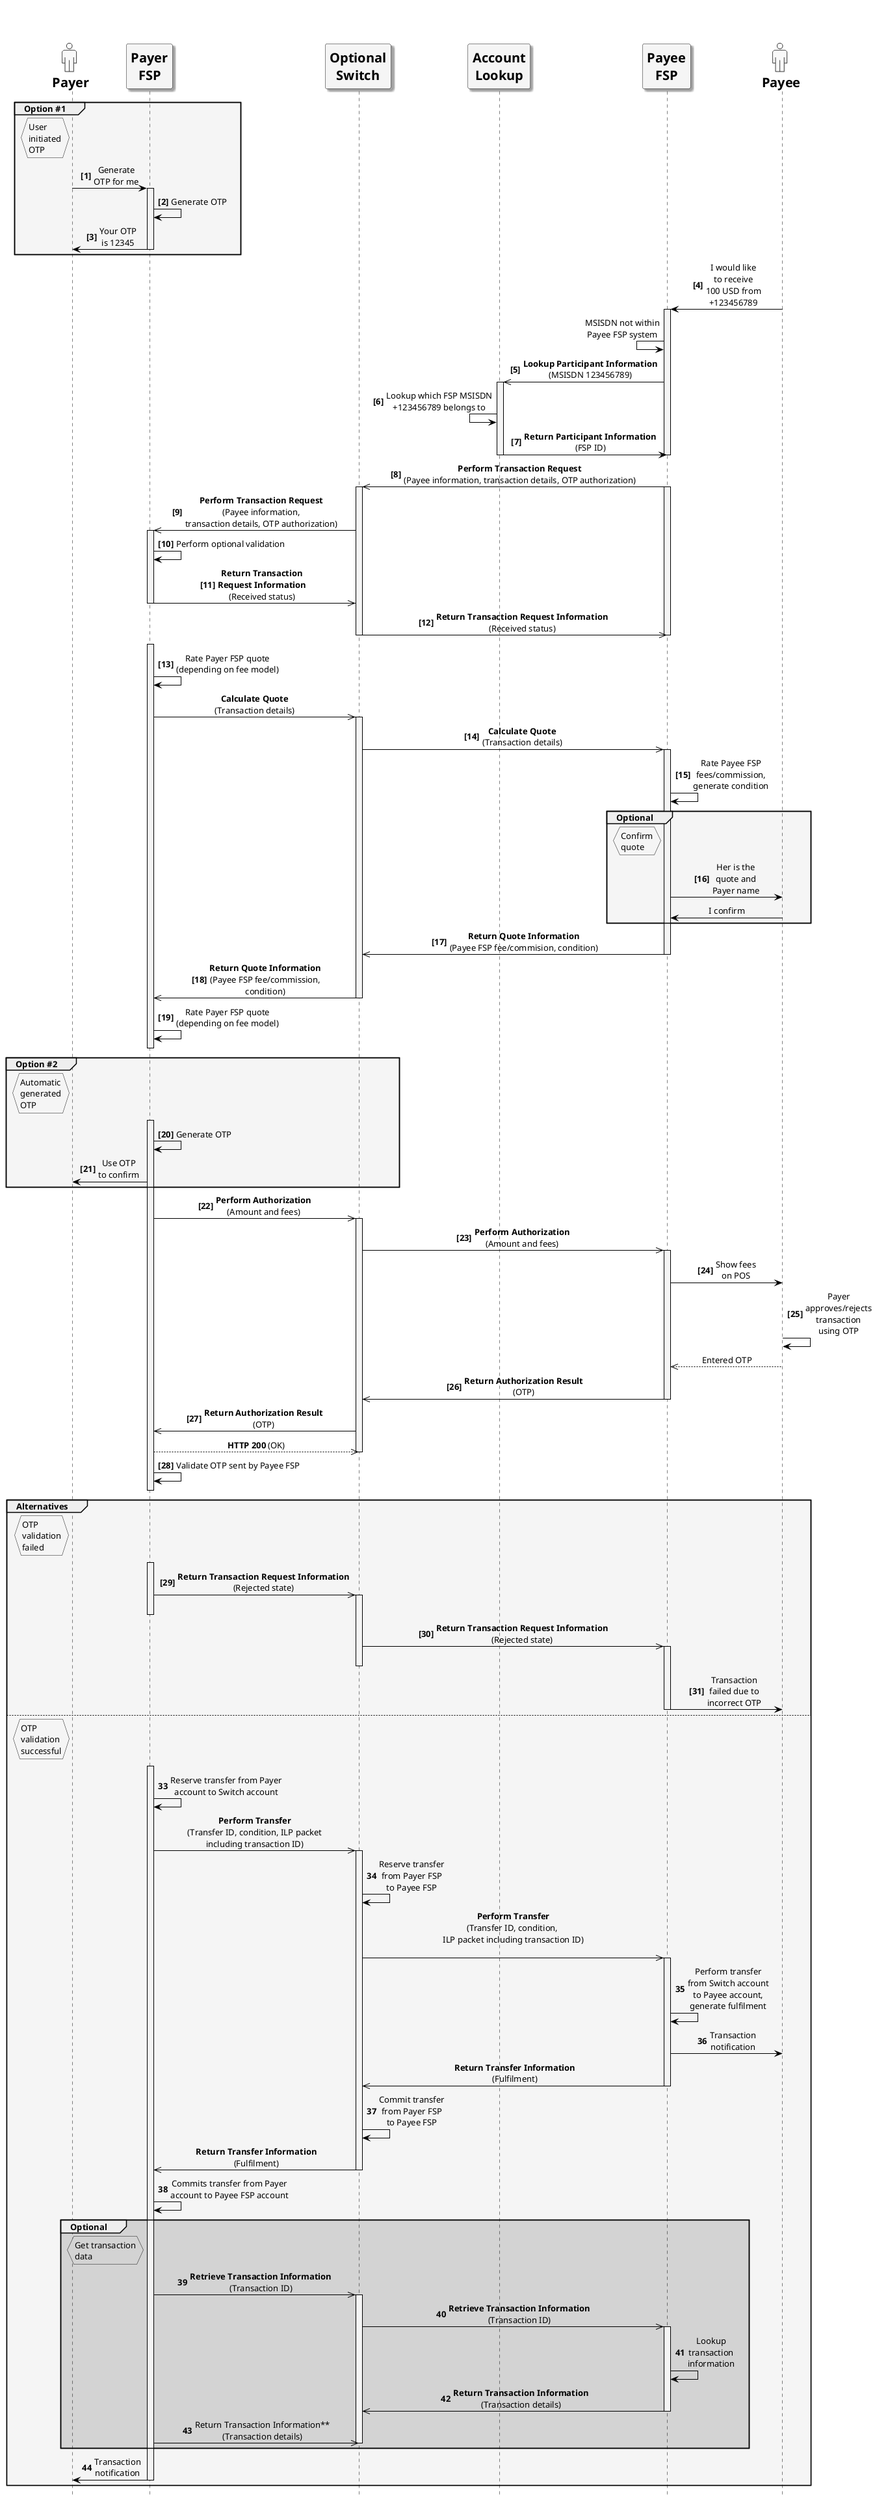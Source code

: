 /'*****
License
--------------
Copyright © 2017 Bill & Melinda Gates Foundation
The Mojaloop files are made available by the Bill & Melinda Gates Foundation under the Apache License, Version 2.0 (the "License") and you may not use these files except in compliance with the License. You may obtain a copy of the License at
http://www.apache.org/licenses/LICENSE-2.0
Unless required by applicable law or agreed to in writing, the Mojaloop files are distributed on an "AS IS" BASIS, WITHOUT WARRANTIES OR CONDITIONS OF ANY KIND, either express or implied. See the License for the specific language governing permissions and limitations under the License.
Contributors
--------------
This is the official list of the Mojaloop project contributors for this file.
Names of the original copyright holders (individuals or organizations)
should be listed with a '*' in the first column. People who have
contributed from an organization can be listed under the organization
that actually holds the copyright for their contributions (see the
Gates Foundation organization for an example). Those individuals should have
their names indented and be marked with a '-'. Email address can be added
optionally within square brackets <email>.
* Gates Foundation

- Name Surname <name.surname@gatesfoundation.com>
--------------
******'/

@startuml

' define actor image
sprite $actor [25x48/16] {
  0000000000010000000000000
  0000000006CAC910000000000
  0000000095101292000000000
  0000000651000119000000000
  0000000B10000018400000000
  0000001A10000016600000000
  0000000B10000017510000000
  000000083100001A210000000
  0000000191000176110000000
  000000003A866A61100000000
  0000000000466211100000000
  0003333333334443333310000
  0088888888888888888892000
  0821111111111111111118200
  8311111111111111111111A00
  A111111111111111111111A20
  A111111111111111111111A20
  A111111111111111111111A20
  A111111111111111111111A20
  A111111111111111111111A20
  A111111111111111111111A20
  A111111111111111111111A20
  A111111111111111111111A20
  A111551111111111138111A20
  A111661111111111139111A20
  A211661111111111139111A20
  A211661111111111139111A20
  A211661111161111139111A20
  A2116611111A2111139111A20
  A2116611111A2111139111A20
  A2116611111A2111139111A20
  A7669611111A211113A666B20
  36669611111A211113A666610
  00016611111A2111139111110
  00006611111A2111139100000
  00006611111A2111139100000
  00006611111A2111139100000
  00006611111A2111139100000
  00006611111A2111139100000
  00006611111A2111139100000
  00006611111A2111139100000
  00006611111A2111139100000
  00006611111A2111139100000
  00006611111A2111139100000
  00006966666B7666679100000
  0000266666666666664100000
  0000000111111111111100000
  0000000000000000000000000
}

' declaring skinparam
skinparam sequenceMessageAlign center
skinparam shadowing false
skinparam defaultFontName Verdana
skinparam monochrome true
skinparam SequenceLifeLineBackgroundColor WhiteSmoke
skinparam SequenceLifeLineBorderColor Black
skinparam ActorFontStyle Bold
skinparam ActorFontSize 20
skinparam ParticipantFontStyle Bold
skinparam ParticipantFontSize 20
skinparam ParticipantBackgroundColor WhiteSmoke
skinparam ArrowColor Black

skinparam actor {
  Bordercolor none
  Backgroundcolor none
  shadowing false
}

skinparam participant {
  shadowing true
}

hide footbox

' declare title
' title Payee-Initiated Transaction using OTP

' Actor Keys:
' participant - FSP(Payer/Payee), Switch and Account Lookup
' actor - Payer/Payee(s)

' declare actors
actor "<$actor>\nPayer" as Payer
participant "Payer\nFSP" as PayerFSP
participant "Optional\nSwitch" as Switch
participant "Account\nLookup" as ALS
participant "Payee\nFSP" as PayeeFSP
actor "<$actor>\nPayee" as Payee

' start flow
autonumber 1 1 "<b>[0]"
Group #Oldlace Option #1
  hnote left of Payer #Oldlace
    User
    initiated
    OTP
  end hnote
  Payer -> PayerFSP: Generate\nOTP for me
  activate PayerFSP
  PayerFSP -> PayerFSP: Generate OTP
  Payer <- PayerFSP: Your OTP\nis 12345
  deactivate PayerFSP
end
PayeeFSP <- Payee: I would like\nto receive\n100 USD from\n+123456789
activate PayeeFSP
autonumber stop
PayeeFSP <- PayeeFSP: MSISDN not within\nPayee FSP system
autonumber resume
ALS <<- PayeeFSP: **Lookup Participant Information**\n(MSISDN 123456789)
activate ALS
ALS <- ALS: Lookup which FSP MSISDN\n+123456789 belongs to
ALS -> PayeeFSP: **Return Participant Information**\n(FSP ID)
deactivate ALS
deactivate PayeeFSP
Switch <<- PayeeFSP: **Perform Transaction Request**\n(Payee information, transaction details, OTP authorization)
activate PayeeFSP
activate Switch
PayerFSP <<- Switch: **Perform Transaction Request**\n(Payee information,\ntransaction details, OTP authorization)
activate PayerFSP
autonumber stop
autonumber resume
PayerFSP -> PayerFSP: Perform optional validation
PayerFSP ->> Switch: **Return Transaction**\n**Request Information**\n(Received status)
deactivate PayerFSP
autonumber resume
Switch ->> PayeeFSP: **Return Transaction Request Information**\n(Received status)
deactivate Switch
deactivate PayeeFSP
autonumber stop
PayerFSP -[hidden]> Switch
activate PayerFSP
autonumber resume
PayerFSP -> PayerFSP: Rate Payer FSP quote\n(depending on fee model)
autonumber stop
PayerFSP ->> Switch: **Calculate Quote**\n(Transaction details)
activate Switch
autonumber resume
Switch ->> PayeeFSP: **Calculate Quote**\n(Transaction details)
activate PayeeFSP
PayeeFSP -> PayeeFSP: Rate Payee FSP\nfees/commission,\ngenerate condition
Group #Oldlace Optional
  hnote left of PayeeFSP #Oldlace
    Confirm
    quote
  end hnote
  autonumber resume
  PayeeFSP -> Payee: Her is the\nquote and\nPayer name
  autonumber stop
  PayeeFSP <- Payee: I confirm
end
autonumber resume
Switch <<- PayeeFSP: **Return Quote Information**\n(Payee FSP fee/commision, condition)
deactivate PayeeFSP
PayerFSP <<- Switch: **Return Quote Information**\n(Payee FSP fee/commission,\ncondition)
deactivate Switch
PayerFSP -> PayerFSP: Rate Payer FSP quote\n(depending on fee model)
autonumber stop
PayerFSP -[hidden]> Switch
deactivate PayerFSP
Group #Oldlace Option #2
  hnote left of Payer #Oldlace
    Automatic
    generated
    OTP
  end hnote
  PayerFSP -[hidden]> Switch
  activate PayerFSP
  autonumber resume
  PayerFSP -> PayerFSP: Generate OTP
  Payer <- PayerFSP: Use OTP\nto confirm
end
PayerFSP ->> Switch: **Perform Authorization**\n(Amount and fees)
activate Switch
Switch ->> PayeeFSP: **Perform Authorization**\n(Amount and fees)
activate PayeeFSP
PayeeFSP -> Payee: Show fees\non POS
Payee -> Payee: Payer\napproves/rejects\ntransaction\nusing OTP
autonumber stop
PayeeFSP <<-- Payee: Entered OTP
autonumber resume
Switch <<- PayeeFSP: **Return Authorization Result**\n(OTP)
deactivate PayeeFSP
PayerFSP <<- Switch: **Return Authorization Result**\n(OTP)
autonumber stop
PayerFSP -->> Switch: **HTTP 200** (OK)
deactivate Switch
autonumber resume
PayerFSP -> PayerFSP: Validate OTP sent by Payee FSP
autonumber stop
PayerFSP -[hidden]> Switch
deactivate PayerFSP
Group #Oldlace Alternatives
  hnote left of Payer #Oldlace
    OTP
    validation
    failed
  end hnote
  PayerFSP -[hidden]> Switch
  activate PayerFSP
  autonumber resume
  PayerFSP ->> Switch: **Return Transaction Request Information**\n(Rejected state)
  activate Switch
  deactivate PayerFSP
  Switch ->> PayeeFSP: **Return Transaction Request Information**\n(Rejected state)
  activate PayeeFSP
  deactivate Switch
  PayeeFSP -> Payee: Transaction\nfailed due to\nincorrect OTP
  deactivate PayeeFSP
  autonumber stop
else
  hnote left of Payer #Oldlace
      OTP
      validation
      successful
  end hnote
  PayerFSP -[hidden]> Switch
  autonumber 33 1
  activate PayerFSP
  PayerFSP -> PayerFSP: Reserve transfer from Payer\naccount to Switch account
  autonumber stop
  PayerFSP ->> Switch: **Perform Transfer**\n(Transfer ID, condition, ILP packet\nincluding transaction ID)
  activate Switch
  autonumber resume
  Switch -> Switch: Reserve transfer\nfrom Payer FSP\nto Payee FSP
  autonumber stop
  Switch ->> PayeeFSP: **Perform Transfer**\n(Transfer ID, condition, \nILP packet including transaction ID)\n
  activate PayeeFSP
  autonumber resume
  PayeeFSP -> PayeeFSP: Perform transfer\nfrom Switch account\nto Payee account,\ngenerate fulfilment
  PayeeFSP -> Payee: Transaction\nnotification
  autonumber stop
  Switch <<- PayeeFSP: **Return Transfer Information**\n(Fulfilment)
  deactivate PayeeFSP
  autonumber resume
  Switch -> Switch: Commit transfer\nfrom Payer FSP\nto Payee FSP
  autonumber stop
  PayerFSP <<- Switch: **Return Transfer Information**\n(Fulfilment)
  deactivate Switch
  autonumber resume
  PayerFSP -> PayerFSP: Commits transfer from Payer\naccount to Payee FSP account
  Group #Lightgrey Optional
    hnote left of PayerFSP #Lightgrey
      Get transaction
      data
    end hnote
    PayerFSP ->> Switch: **Retrieve Transaction Information**\n(Transaction ID)
    activate Switch
    Switch ->> PayeeFSP: **Retrieve Transaction Information**\n(Transaction ID)
    activate PayeeFSP
    PayeeFSP -> PayeeFSP: Lookup\ntransaction\ninformation
    Switch <<- PayeeFSP: **Return Transaction Information**\n(Transaction details)
    deactivate PayeeFSP
    PayerFSP ->> Switch: Return Transaction Information**\n(Transaction details)
    deactivate Switch
  end
  Payer <- PayerFSP: Transaction\nnotification
  deactivate PayerFSP
end
@enduml
